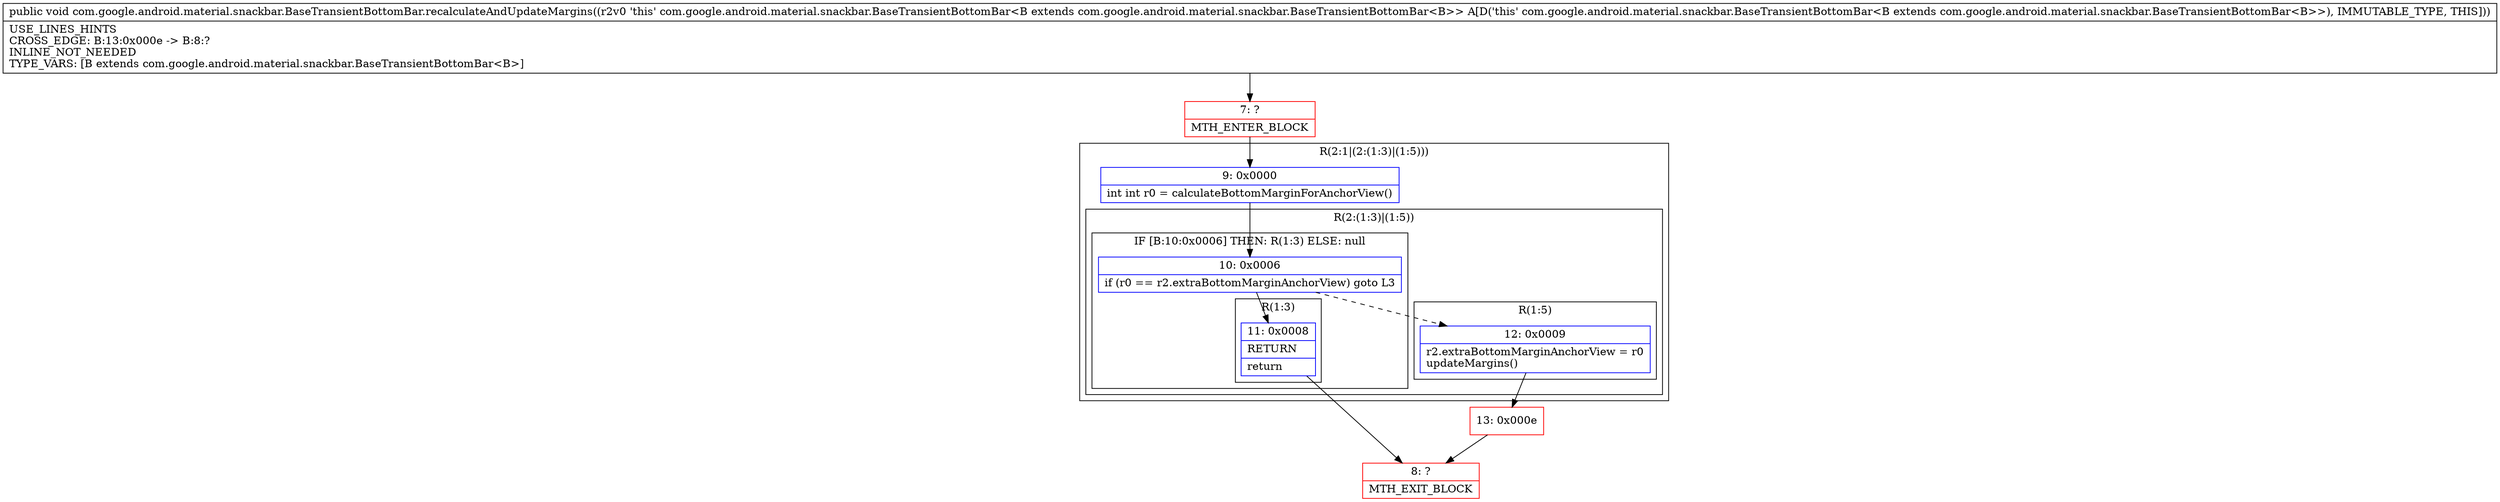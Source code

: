 digraph "CFG forcom.google.android.material.snackbar.BaseTransientBottomBar.recalculateAndUpdateMargins()V" {
subgraph cluster_Region_547587992 {
label = "R(2:1|(2:(1:3)|(1:5)))";
node [shape=record,color=blue];
Node_9 [shape=record,label="{9\:\ 0x0000|int int r0 = calculateBottomMarginForAnchorView()\l}"];
subgraph cluster_Region_801528608 {
label = "R(2:(1:3)|(1:5))";
node [shape=record,color=blue];
subgraph cluster_IfRegion_1648550626 {
label = "IF [B:10:0x0006] THEN: R(1:3) ELSE: null";
node [shape=record,color=blue];
Node_10 [shape=record,label="{10\:\ 0x0006|if (r0 == r2.extraBottomMarginAnchorView) goto L3\l}"];
subgraph cluster_Region_1545022554 {
label = "R(1:3)";
node [shape=record,color=blue];
Node_11 [shape=record,label="{11\:\ 0x0008|RETURN\l|return\l}"];
}
}
subgraph cluster_Region_2074282804 {
label = "R(1:5)";
node [shape=record,color=blue];
Node_12 [shape=record,label="{12\:\ 0x0009|r2.extraBottomMarginAnchorView = r0\lupdateMargins()\l}"];
}
}
}
Node_7 [shape=record,color=red,label="{7\:\ ?|MTH_ENTER_BLOCK\l}"];
Node_8 [shape=record,color=red,label="{8\:\ ?|MTH_EXIT_BLOCK\l}"];
Node_13 [shape=record,color=red,label="{13\:\ 0x000e}"];
MethodNode[shape=record,label="{public void com.google.android.material.snackbar.BaseTransientBottomBar.recalculateAndUpdateMargins((r2v0 'this' com.google.android.material.snackbar.BaseTransientBottomBar\<B extends com.google.android.material.snackbar.BaseTransientBottomBar\<B\>\> A[D('this' com.google.android.material.snackbar.BaseTransientBottomBar\<B extends com.google.android.material.snackbar.BaseTransientBottomBar\<B\>\>), IMMUTABLE_TYPE, THIS]))  | USE_LINES_HINTS\lCROSS_EDGE: B:13:0x000e \-\> B:8:?\lINLINE_NOT_NEEDED\lTYPE_VARS: [B extends com.google.android.material.snackbar.BaseTransientBottomBar\<B\>]\l}"];
MethodNode -> Node_7;Node_9 -> Node_10;
Node_10 -> Node_11;
Node_10 -> Node_12[style=dashed];
Node_11 -> Node_8;
Node_12 -> Node_13;
Node_7 -> Node_9;
Node_13 -> Node_8;
}

